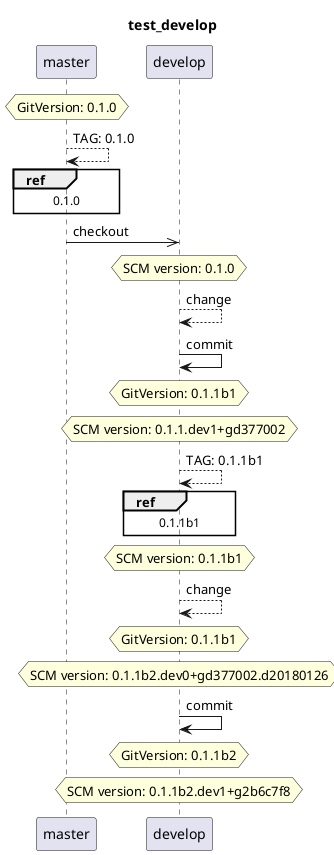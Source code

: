 @startuml
title test_develop
skinparam ParticipantPadding 20
skinparam BoxPadding 10
participant master
hnote over master: GitVersion: 0.1.0
master --> master: TAG: 0.1.0
ref over master: 0.1.0
master ->> develop: checkout
hnote over develop: SCM version: 0.1.0
develop --> develop: change
develop -> develop: commit
hnote over develop: GitVersion: 0.1.1b1
hnote over develop: SCM version: 0.1.1.dev1+gd377002
develop --> develop: TAG: 0.1.1b1
ref over develop: 0.1.1b1
hnote over develop: SCM version: 0.1.1b1
develop --> develop: change
hnote over develop: GitVersion: 0.1.1b1
hnote over develop: SCM version: 0.1.1b2.dev0+gd377002.d20180126
develop -> develop: commit
hnote over develop: GitVersion: 0.1.1b2
hnote over develop: SCM version: 0.1.1b2.dev1+g2b6c7f8
@enduml